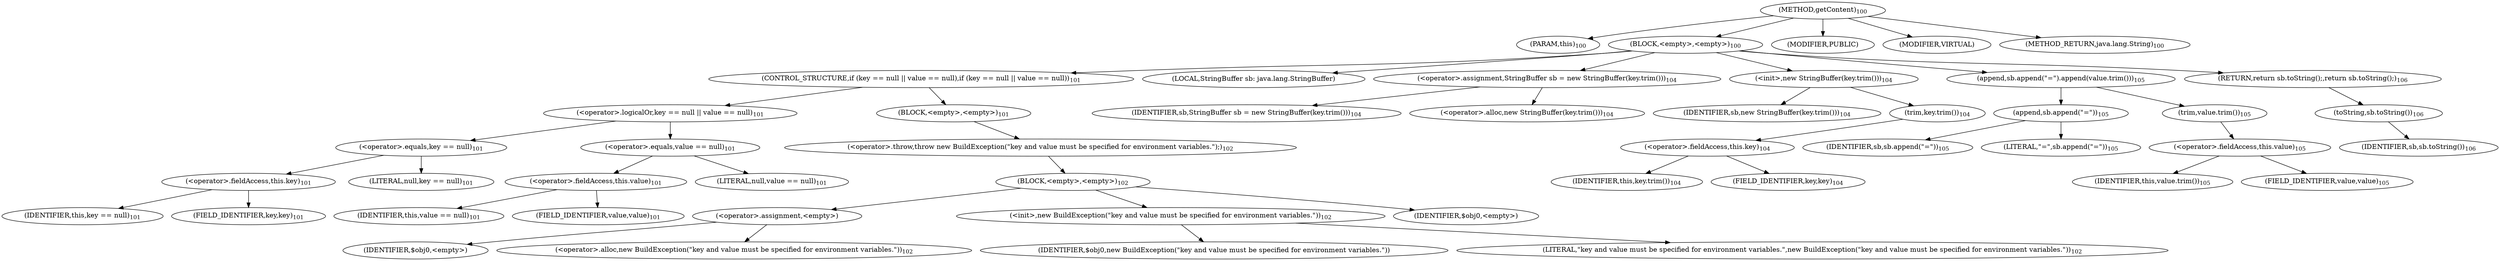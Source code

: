 digraph "getContent" {  
"123" [label = <(METHOD,getContent)<SUB>100</SUB>> ]
"124" [label = <(PARAM,this)<SUB>100</SUB>> ]
"125" [label = <(BLOCK,&lt;empty&gt;,&lt;empty&gt;)<SUB>100</SUB>> ]
"126" [label = <(CONTROL_STRUCTURE,if (key == null || value == null),if (key == null || value == null))<SUB>101</SUB>> ]
"127" [label = <(&lt;operator&gt;.logicalOr,key == null || value == null)<SUB>101</SUB>> ]
"128" [label = <(&lt;operator&gt;.equals,key == null)<SUB>101</SUB>> ]
"129" [label = <(&lt;operator&gt;.fieldAccess,this.key)<SUB>101</SUB>> ]
"130" [label = <(IDENTIFIER,this,key == null)<SUB>101</SUB>> ]
"131" [label = <(FIELD_IDENTIFIER,key,key)<SUB>101</SUB>> ]
"132" [label = <(LITERAL,null,key == null)<SUB>101</SUB>> ]
"133" [label = <(&lt;operator&gt;.equals,value == null)<SUB>101</SUB>> ]
"134" [label = <(&lt;operator&gt;.fieldAccess,this.value)<SUB>101</SUB>> ]
"135" [label = <(IDENTIFIER,this,value == null)<SUB>101</SUB>> ]
"136" [label = <(FIELD_IDENTIFIER,value,value)<SUB>101</SUB>> ]
"137" [label = <(LITERAL,null,value == null)<SUB>101</SUB>> ]
"138" [label = <(BLOCK,&lt;empty&gt;,&lt;empty&gt;)<SUB>101</SUB>> ]
"139" [label = <(&lt;operator&gt;.throw,throw new BuildException(&quot;key and value must be specified for environment variables.&quot;);)<SUB>102</SUB>> ]
"140" [label = <(BLOCK,&lt;empty&gt;,&lt;empty&gt;)<SUB>102</SUB>> ]
"141" [label = <(&lt;operator&gt;.assignment,&lt;empty&gt;)> ]
"142" [label = <(IDENTIFIER,$obj0,&lt;empty&gt;)> ]
"143" [label = <(&lt;operator&gt;.alloc,new BuildException(&quot;key and value must be specified for environment variables.&quot;))<SUB>102</SUB>> ]
"144" [label = <(&lt;init&gt;,new BuildException(&quot;key and value must be specified for environment variables.&quot;))<SUB>102</SUB>> ]
"145" [label = <(IDENTIFIER,$obj0,new BuildException(&quot;key and value must be specified for environment variables.&quot;))> ]
"146" [label = <(LITERAL,&quot;key and value must be specified for environment variables.&quot;,new BuildException(&quot;key and value must be specified for environment variables.&quot;))<SUB>102</SUB>> ]
"147" [label = <(IDENTIFIER,$obj0,&lt;empty&gt;)> ]
"18" [label = <(LOCAL,StringBuffer sb: java.lang.StringBuffer)> ]
"148" [label = <(&lt;operator&gt;.assignment,StringBuffer sb = new StringBuffer(key.trim()))<SUB>104</SUB>> ]
"149" [label = <(IDENTIFIER,sb,StringBuffer sb = new StringBuffer(key.trim()))<SUB>104</SUB>> ]
"150" [label = <(&lt;operator&gt;.alloc,new StringBuffer(key.trim()))<SUB>104</SUB>> ]
"151" [label = <(&lt;init&gt;,new StringBuffer(key.trim()))<SUB>104</SUB>> ]
"17" [label = <(IDENTIFIER,sb,new StringBuffer(key.trim()))<SUB>104</SUB>> ]
"152" [label = <(trim,key.trim())<SUB>104</SUB>> ]
"153" [label = <(&lt;operator&gt;.fieldAccess,this.key)<SUB>104</SUB>> ]
"154" [label = <(IDENTIFIER,this,key.trim())<SUB>104</SUB>> ]
"155" [label = <(FIELD_IDENTIFIER,key,key)<SUB>104</SUB>> ]
"156" [label = <(append,sb.append(&quot;=&quot;).append(value.trim()))<SUB>105</SUB>> ]
"157" [label = <(append,sb.append(&quot;=&quot;))<SUB>105</SUB>> ]
"158" [label = <(IDENTIFIER,sb,sb.append(&quot;=&quot;))<SUB>105</SUB>> ]
"159" [label = <(LITERAL,&quot;=&quot;,sb.append(&quot;=&quot;))<SUB>105</SUB>> ]
"160" [label = <(trim,value.trim())<SUB>105</SUB>> ]
"161" [label = <(&lt;operator&gt;.fieldAccess,this.value)<SUB>105</SUB>> ]
"162" [label = <(IDENTIFIER,this,value.trim())<SUB>105</SUB>> ]
"163" [label = <(FIELD_IDENTIFIER,value,value)<SUB>105</SUB>> ]
"164" [label = <(RETURN,return sb.toString();,return sb.toString();)<SUB>106</SUB>> ]
"165" [label = <(toString,sb.toString())<SUB>106</SUB>> ]
"166" [label = <(IDENTIFIER,sb,sb.toString())<SUB>106</SUB>> ]
"167" [label = <(MODIFIER,PUBLIC)> ]
"168" [label = <(MODIFIER,VIRTUAL)> ]
"169" [label = <(METHOD_RETURN,java.lang.String)<SUB>100</SUB>> ]
  "123" -> "124" 
  "123" -> "125" 
  "123" -> "167" 
  "123" -> "168" 
  "123" -> "169" 
  "125" -> "126" 
  "125" -> "18" 
  "125" -> "148" 
  "125" -> "151" 
  "125" -> "156" 
  "125" -> "164" 
  "126" -> "127" 
  "126" -> "138" 
  "127" -> "128" 
  "127" -> "133" 
  "128" -> "129" 
  "128" -> "132" 
  "129" -> "130" 
  "129" -> "131" 
  "133" -> "134" 
  "133" -> "137" 
  "134" -> "135" 
  "134" -> "136" 
  "138" -> "139" 
  "139" -> "140" 
  "140" -> "141" 
  "140" -> "144" 
  "140" -> "147" 
  "141" -> "142" 
  "141" -> "143" 
  "144" -> "145" 
  "144" -> "146" 
  "148" -> "149" 
  "148" -> "150" 
  "151" -> "17" 
  "151" -> "152" 
  "152" -> "153" 
  "153" -> "154" 
  "153" -> "155" 
  "156" -> "157" 
  "156" -> "160" 
  "157" -> "158" 
  "157" -> "159" 
  "160" -> "161" 
  "161" -> "162" 
  "161" -> "163" 
  "164" -> "165" 
  "165" -> "166" 
}
